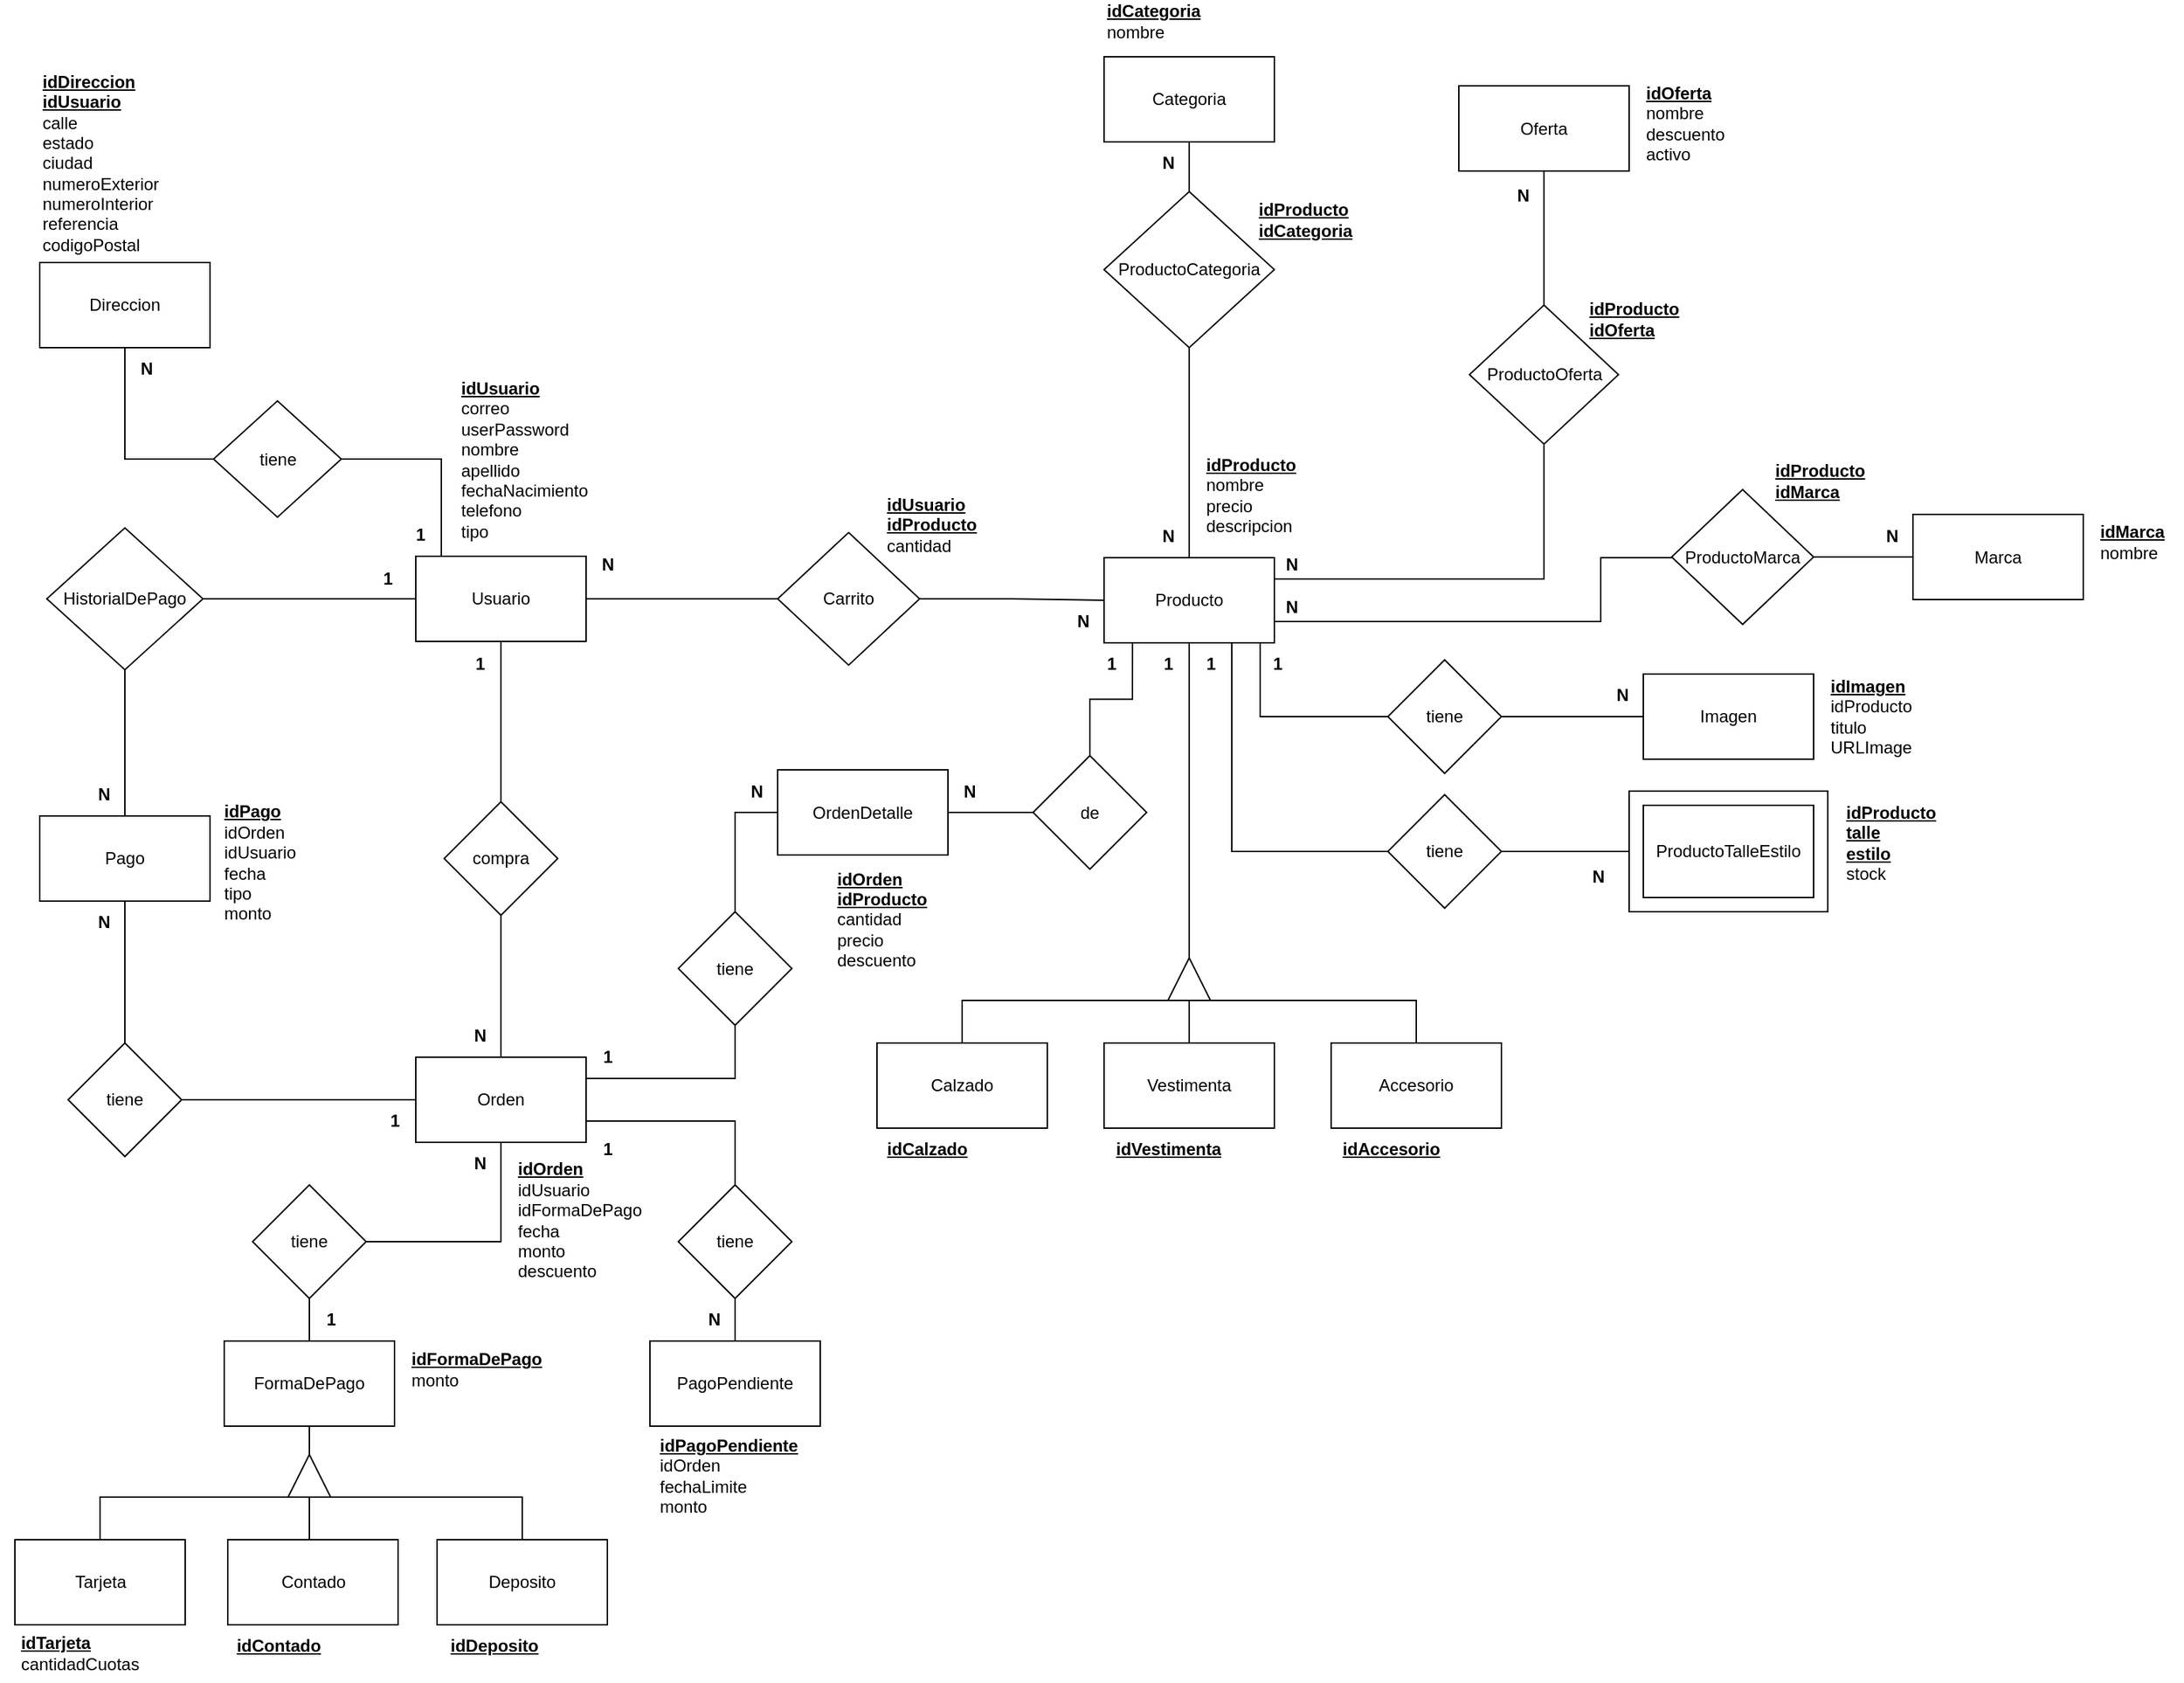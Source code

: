 <mxfile version="24.7.14">
  <diagram id="C5RBs43oDa-KdzZeNtuy" name="Page-1">
    <mxGraphModel dx="1560" dy="1531" grid="1" gridSize="10" guides="1" tooltips="1" connect="1" arrows="1" fold="1" page="1" pageScale="1" pageWidth="827" pageHeight="1169" math="0" shadow="0">
      <root>
        <mxCell id="WIyWlLk6GJQsqaUBKTNV-0" />
        <mxCell id="WIyWlLk6GJQsqaUBKTNV-1" parent="WIyWlLk6GJQsqaUBKTNV-0" />
        <mxCell id="ZGI1uP7I76oorq0Ib6Wb-18" style="edgeStyle=orthogonalEdgeStyle;rounded=0;orthogonalLoop=1;jettySize=auto;html=1;exitX=0.5;exitY=1;exitDx=0;exitDy=0;entryX=1;entryY=0.5;entryDx=0;entryDy=0;endArrow=none;endFill=0;" parent="WIyWlLk6GJQsqaUBKTNV-1" source="JFm_ST4TKk0397qkzb1m-3" target="ZGI1uP7I76oorq0Ib6Wb-17" edge="1">
          <mxGeometry relative="1" as="geometry">
            <Array as="points">
              <mxPoint x="780" y="310" />
              <mxPoint x="780" y="310" />
            </Array>
          </mxGeometry>
        </mxCell>
        <mxCell id="ZGI1uP7I76oorq0Ib6Wb-54" style="edgeStyle=orthogonalEdgeStyle;rounded=0;orthogonalLoop=1;jettySize=auto;html=1;entryX=0.5;entryY=1;entryDx=0;entryDy=0;endArrow=none;endFill=0;exitX=1;exitY=0.25;exitDx=0;exitDy=0;" parent="WIyWlLk6GJQsqaUBKTNV-1" source="JFm_ST4TKk0397qkzb1m-3" target="ZGI1uP7I76oorq0Ib6Wb-53" edge="1">
          <mxGeometry relative="1" as="geometry">
            <mxPoint x="900" y="130" as="sourcePoint" />
          </mxGeometry>
        </mxCell>
        <mxCell id="kZufIljrzdc1vVcMqMFh-1" style="edgeStyle=orthogonalEdgeStyle;rounded=0;orthogonalLoop=1;jettySize=auto;html=1;exitX=1;exitY=0.5;exitDx=0;exitDy=0;entryX=0;entryY=0.5;entryDx=0;entryDy=0;endArrow=none;endFill=0;" parent="WIyWlLk6GJQsqaUBKTNV-1" source="kZufIljrzdc1vVcMqMFh-2" target="kZufIljrzdc1vVcMqMFh-0" edge="1">
          <mxGeometry relative="1" as="geometry">
            <mxPoint x="1080" y="130" as="targetPoint" />
          </mxGeometry>
        </mxCell>
        <mxCell id="kZufIljrzdc1vVcMqMFh-12" style="edgeStyle=orthogonalEdgeStyle;rounded=0;orthogonalLoop=1;jettySize=auto;html=1;exitX=1;exitY=0.75;exitDx=0;exitDy=0;endArrow=none;endFill=0;entryX=0;entryY=0.5;entryDx=0;entryDy=0;" parent="WIyWlLk6GJQsqaUBKTNV-1" source="JFm_ST4TKk0397qkzb1m-3" target="kZufIljrzdc1vVcMqMFh-11" edge="1">
          <mxGeometry relative="1" as="geometry">
            <mxPoint x="1110" y="70" as="targetPoint" />
            <Array as="points">
              <mxPoint x="1070" y="93" />
              <mxPoint x="1070" y="48" />
              <mxPoint x="1120" y="48" />
            </Array>
          </mxGeometry>
        </mxCell>
        <mxCell id="JFm_ST4TKk0397qkzb1m-3" value="Producto" style="rounded=0;whiteSpace=wrap;html=1;" parent="WIyWlLk6GJQsqaUBKTNV-1" vertex="1">
          <mxGeometry x="720" y="48" width="120" height="60" as="geometry" />
        </mxCell>
        <mxCell id="q_Puny2AuOkgBqoYq8uL-15" style="edgeStyle=orthogonalEdgeStyle;rounded=0;orthogonalLoop=1;jettySize=auto;html=1;exitX=0.15;exitY=0;exitDx=0;exitDy=0;entryX=1;entryY=0.5;entryDx=0;entryDy=0;endArrow=none;endFill=0;exitPerimeter=0;" parent="WIyWlLk6GJQsqaUBKTNV-1" source="JFm_ST4TKk0397qkzb1m-5" target="q_Puny2AuOkgBqoYq8uL-14" edge="1">
          <mxGeometry relative="1" as="geometry" />
        </mxCell>
        <mxCell id="JFm_ST4TKk0397qkzb1m-5" value="Usuario" style="rounded=0;whiteSpace=wrap;html=1;" parent="WIyWlLk6GJQsqaUBKTNV-1" vertex="1">
          <mxGeometry x="235" y="47" width="120" height="60" as="geometry" />
        </mxCell>
        <mxCell id="JFm_ST4TKk0397qkzb1m-64" style="edgeStyle=orthogonalEdgeStyle;rounded=0;orthogonalLoop=1;jettySize=auto;html=1;entryX=0.5;entryY=1;entryDx=0;entryDy=0;endArrow=none;endFill=0;exitX=1;exitY=0.25;exitDx=0;exitDy=0;" parent="WIyWlLk6GJQsqaUBKTNV-1" source="JFm_ST4TKk0397qkzb1m-6" target="q_Puny2AuOkgBqoYq8uL-2" edge="1">
          <mxGeometry relative="1" as="geometry">
            <Array as="points">
              <mxPoint x="460" y="415" />
            </Array>
            <mxPoint x="460" y="347.5" as="targetPoint" />
          </mxGeometry>
        </mxCell>
        <mxCell id="FPQpx2_Bj9Fgrcibr409-18" style="edgeStyle=orthogonalEdgeStyle;rounded=0;orthogonalLoop=1;jettySize=auto;html=1;exitX=0.5;exitY=0;exitDx=0;exitDy=0;entryX=0.5;entryY=1;entryDx=0;entryDy=0;endArrow=none;endFill=0;" parent="WIyWlLk6GJQsqaUBKTNV-1" source="FPQpx2_Bj9Fgrcibr409-19" target="FPQpx2_Bj9Fgrcibr409-17" edge="1">
          <mxGeometry relative="1" as="geometry" />
        </mxCell>
        <mxCell id="FPQpx2_Bj9Fgrcibr409-21" style="edgeStyle=orthogonalEdgeStyle;rounded=0;orthogonalLoop=1;jettySize=auto;html=1;entryX=0.5;entryY=0;entryDx=0;entryDy=0;endArrow=none;endFill=0;exitX=1;exitY=0.75;exitDx=0;exitDy=0;" parent="WIyWlLk6GJQsqaUBKTNV-1" source="JFm_ST4TKk0397qkzb1m-6" target="FPQpx2_Bj9Fgrcibr409-15" edge="1">
          <mxGeometry relative="1" as="geometry" />
        </mxCell>
        <mxCell id="JFm_ST4TKk0397qkzb1m-6" value="Orden" style="whiteSpace=wrap;html=1;" parent="WIyWlLk6GJQsqaUBKTNV-1" vertex="1">
          <mxGeometry x="235" y="400" width="120" height="60" as="geometry" />
        </mxCell>
        <mxCell id="JFm_ST4TKk0397qkzb1m-10" value="" style="endArrow=none;startArrow=none;html=1;rounded=0;entryX=0.5;entryY=1;entryDx=0;entryDy=0;exitX=0.5;exitY=0;exitDx=0;exitDy=0;endFill=0;startFill=0;" parent="WIyWlLk6GJQsqaUBKTNV-1" source="JFm_ST4TKk0397qkzb1m-6" target="JFm_ST4TKk0397qkzb1m-19" edge="1">
          <mxGeometry width="50" height="50" relative="1" as="geometry">
            <mxPoint x="545" y="340" as="sourcePoint" />
            <mxPoint x="595" y="290" as="targetPoint" />
          </mxGeometry>
        </mxCell>
        <mxCell id="JFm_ST4TKk0397qkzb1m-20" style="edgeStyle=orthogonalEdgeStyle;rounded=0;orthogonalLoop=1;jettySize=auto;html=1;endArrow=none;endFill=0;exitX=0.5;exitY=0;exitDx=0;exitDy=0;entryX=0.5;entryY=1;entryDx=0;entryDy=0;" parent="WIyWlLk6GJQsqaUBKTNV-1" source="JFm_ST4TKk0397qkzb1m-19" target="JFm_ST4TKk0397qkzb1m-5" edge="1">
          <mxGeometry relative="1" as="geometry">
            <mxPoint x="290" y="140" as="targetPoint" />
            <Array as="points">
              <mxPoint x="295" y="130" />
              <mxPoint x="295" y="130" />
            </Array>
          </mxGeometry>
        </mxCell>
        <mxCell id="JFm_ST4TKk0397qkzb1m-19" value="compra" style="rhombus;whiteSpace=wrap;html=1;" parent="WIyWlLk6GJQsqaUBKTNV-1" vertex="1">
          <mxGeometry x="255" y="220" width="80" height="80" as="geometry" />
        </mxCell>
        <mxCell id="JFm_ST4TKk0397qkzb1m-28" value="" style="edgeStyle=orthogonalEdgeStyle;rounded=0;orthogonalLoop=1;jettySize=auto;html=1;endArrow=none;endFill=0;entryX=0;entryY=0.5;entryDx=0;entryDy=0;exitX=1;exitY=0.5;exitDx=0;exitDy=0;" parent="WIyWlLk6GJQsqaUBKTNV-1" source="JFm_ST4TKk0397qkzb1m-5" target="Eh1zNCX-W6txuUn7iYpB-6" edge="1">
          <mxGeometry relative="1" as="geometry">
            <mxPoint x="700" y="110" as="sourcePoint" />
            <mxPoint x="390" y="77" as="targetPoint" />
          </mxGeometry>
        </mxCell>
        <mxCell id="JFm_ST4TKk0397qkzb1m-31" value="1" style="text;html=1;align=center;verticalAlign=middle;resizable=0;points=[];autosize=1;strokeColor=none;fillColor=none;fontSize=12;fontStyle=1" parent="WIyWlLk6GJQsqaUBKTNV-1" vertex="1">
          <mxGeometry x="265" y="108" width="30" height="30" as="geometry" />
        </mxCell>
        <mxCell id="JFm_ST4TKk0397qkzb1m-33" value="N" style="text;html=1;align=center;verticalAlign=middle;resizable=0;points=[];autosize=1;strokeColor=none;fillColor=none;fontStyle=1" parent="WIyWlLk6GJQsqaUBKTNV-1" vertex="1">
          <mxGeometry x="265" y="370" width="30" height="30" as="geometry" />
        </mxCell>
        <mxCell id="JFm_ST4TKk0397qkzb1m-49" value="N" style="text;html=1;align=center;verticalAlign=middle;resizable=0;points=[];autosize=1;strokeColor=none;fillColor=none;fontStyle=1" parent="WIyWlLk6GJQsqaUBKTNV-1" vertex="1">
          <mxGeometry x="355" y="38" width="30" height="30" as="geometry" />
        </mxCell>
        <mxCell id="JFm_ST4TKk0397qkzb1m-57" value="N" style="text;html=1;align=center;verticalAlign=middle;resizable=0;points=[];autosize=1;strokeColor=none;fillColor=none;fontStyle=1" parent="WIyWlLk6GJQsqaUBKTNV-1" vertex="1">
          <mxGeometry x="690" y="77.5" width="30" height="30" as="geometry" />
        </mxCell>
        <mxCell id="JFm_ST4TKk0397qkzb1m-58" value="Categoria" style="rounded=0;whiteSpace=wrap;html=1;" parent="WIyWlLk6GJQsqaUBKTNV-1" vertex="1">
          <mxGeometry x="720" y="-305" width="120" height="60" as="geometry" />
        </mxCell>
        <mxCell id="JFm_ST4TKk0397qkzb1m-60" style="edgeStyle=orthogonalEdgeStyle;rounded=0;orthogonalLoop=1;jettySize=auto;html=1;entryX=0.5;entryY=1;entryDx=0;entryDy=0;endArrow=none;endFill=0;exitX=0.5;exitY=0;exitDx=0;exitDy=0;" parent="WIyWlLk6GJQsqaUBKTNV-1" source="JFm_ST4TKk0397qkzb1m-59" target="JFm_ST4TKk0397qkzb1m-58" edge="1">
          <mxGeometry relative="1" as="geometry">
            <mxPoint x="810" y="-190" as="sourcePoint" />
          </mxGeometry>
        </mxCell>
        <mxCell id="JFm_ST4TKk0397qkzb1m-61" style="edgeStyle=orthogonalEdgeStyle;rounded=0;orthogonalLoop=1;jettySize=auto;html=1;entryX=0.5;entryY=0;entryDx=0;entryDy=0;endArrow=none;endFill=0;exitX=0.5;exitY=1;exitDx=0;exitDy=0;" parent="WIyWlLk6GJQsqaUBKTNV-1" source="JFm_ST4TKk0397qkzb1m-59" target="JFm_ST4TKk0397qkzb1m-3" edge="1">
          <mxGeometry relative="1" as="geometry">
            <Array as="points">
              <mxPoint x="780" y="-20" />
            </Array>
          </mxGeometry>
        </mxCell>
        <mxCell id="JFm_ST4TKk0397qkzb1m-59" value="ProductoCategoria" style="rhombus;whiteSpace=wrap;html=1;" parent="WIyWlLk6GJQsqaUBKTNV-1" vertex="1">
          <mxGeometry x="720" y="-210" width="120" height="110" as="geometry" />
        </mxCell>
        <mxCell id="JFm_ST4TKk0397qkzb1m-62" value="N" style="text;html=1;align=center;verticalAlign=middle;resizable=0;points=[];autosize=1;strokeColor=none;fillColor=none;fontStyle=1" parent="WIyWlLk6GJQsqaUBKTNV-1" vertex="1">
          <mxGeometry x="750" y="-245" width="30" height="30" as="geometry" />
        </mxCell>
        <mxCell id="JFm_ST4TKk0397qkzb1m-63" value="N" style="text;html=1;align=center;verticalAlign=middle;resizable=0;points=[];autosize=1;strokeColor=none;fillColor=none;fontStyle=1" parent="WIyWlLk6GJQsqaUBKTNV-1" vertex="1">
          <mxGeometry x="750" y="18" width="30" height="30" as="geometry" />
        </mxCell>
        <mxCell id="ZGI1uP7I76oorq0Ib6Wb-0" value="&lt;div style=&quot;text-align: left;&quot;&gt;&lt;b style=&quot;background-color: initial;&quot;&gt;&lt;u&gt;idCategoria&lt;/u&gt;&lt;/b&gt;&lt;/div&gt;&lt;div style=&quot;text-align: left;&quot;&gt;&lt;span style=&quot;background-color: initial;&quot;&gt;nombre&lt;/span&gt;&lt;/div&gt;" style="text;html=1;strokeColor=none;fillColor=none;align=center;verticalAlign=middle;rounded=0;whiteSpace=wrap;" parent="WIyWlLk6GJQsqaUBKTNV-1" vertex="1">
          <mxGeometry x="730" y="-340" width="50" height="20" as="geometry" />
        </mxCell>
        <mxCell id="ZGI1uP7I76oorq0Ib6Wb-3" value="&lt;div style=&quot;&quot;&gt;&lt;div style=&quot;border-color: var(--border-color);&quot;&gt;&lt;b style=&quot;background-color: initial; border-color: var(--border-color);&quot;&gt;&lt;u style=&quot;border-color: var(--border-color);&quot;&gt;&lt;font style=&quot;border-color: var(--border-color);&quot;&gt;idProducto&lt;/font&gt;&lt;/u&gt;&lt;/b&gt;&lt;br&gt;&lt;/div&gt;&lt;div style=&quot;border-color: var(--border-color);&quot;&gt;&lt;b style=&quot;background-color: initial; border-color: var(--border-color);&quot;&gt;&lt;u style=&quot;border-color: var(--border-color);&quot;&gt;&lt;font style=&quot;border-color: var(--border-color);&quot;&gt;&lt;b style=&quot;border-color: var(--border-color); background-color: initial;&quot;&gt;&lt;u style=&quot;border-color: var(--border-color);&quot;&gt;idCategoria&lt;/u&gt;&lt;/b&gt;&lt;br&gt;&lt;/font&gt;&lt;/u&gt;&lt;/b&gt;&lt;/div&gt;&lt;/div&gt;" style="text;html=1;strokeColor=none;fillColor=none;align=left;verticalAlign=middle;whiteSpace=wrap;rounded=0;" parent="WIyWlLk6GJQsqaUBKTNV-1" vertex="1">
          <mxGeometry x="827" y="-200" width="50" height="20" as="geometry" />
        </mxCell>
        <mxCell id="ZGI1uP7I76oorq0Ib6Wb-7" value="&lt;b style=&quot;border-color: var(--border-color);&quot;&gt;&lt;u style=&quot;border-color: var(--border-color);&quot;&gt;idUsuario&lt;br&gt;&lt;/u&gt;&lt;/b&gt;&lt;font style=&quot;font-size: 12px;&quot;&gt;&lt;b style=&quot;text-decoration-line: underline;&quot;&gt;idProducto&lt;/b&gt;&lt;br&gt;cantidad&lt;br&gt;&lt;/font&gt;&lt;u style=&quot;font-weight: bold;&quot;&gt;&lt;font style=&quot;font-size: 12px;&quot;&gt;&lt;br&gt;&lt;/font&gt;&lt;/u&gt;" style="text;html=1;strokeColor=none;fillColor=none;align=left;verticalAlign=middle;whiteSpace=wrap;rounded=0;" parent="WIyWlLk6GJQsqaUBKTNV-1" vertex="1">
          <mxGeometry x="565" y="10" width="70" height="44" as="geometry" />
        </mxCell>
        <mxCell id="ZGI1uP7I76oorq0Ib6Wb-9" value="&lt;b style=&quot;border-color: var(--border-color); text-align: center;&quot;&gt;&lt;u style=&quot;border-color: var(--border-color);&quot;&gt;&lt;font style=&quot;border-color: var(--border-color);&quot;&gt;idProducto&lt;/font&gt;&lt;/u&gt;&lt;/b&gt;&lt;span style=&quot;font-weight: normal;&quot;&gt;&lt;br&gt;nombre&lt;br&gt;precio&lt;br&gt;descripcion&lt;br&gt;&lt;/span&gt;" style="text;html=1;strokeColor=none;fillColor=none;align=left;verticalAlign=middle;whiteSpace=wrap;rounded=0;fontStyle=1" parent="WIyWlLk6GJQsqaUBKTNV-1" vertex="1">
          <mxGeometry x="790" y="-30" width="70" height="68" as="geometry" />
        </mxCell>
        <mxCell id="ZGI1uP7I76oorq0Ib6Wb-13" value="Calzado" style="rounded=0;whiteSpace=wrap;html=1;" parent="WIyWlLk6GJQsqaUBKTNV-1" vertex="1">
          <mxGeometry x="560" y="390" width="120" height="60" as="geometry" />
        </mxCell>
        <mxCell id="ZGI1uP7I76oorq0Ib6Wb-14" value="Vestimenta" style="rounded=0;whiteSpace=wrap;html=1;" parent="WIyWlLk6GJQsqaUBKTNV-1" vertex="1">
          <mxGeometry x="720" y="390" width="120" height="60" as="geometry" />
        </mxCell>
        <mxCell id="ZGI1uP7I76oorq0Ib6Wb-16" value="Accesorio" style="rounded=0;whiteSpace=wrap;html=1;" parent="WIyWlLk6GJQsqaUBKTNV-1" vertex="1">
          <mxGeometry x="880" y="390" width="120" height="60" as="geometry" />
        </mxCell>
        <mxCell id="ZGI1uP7I76oorq0Ib6Wb-19" style="edgeStyle=orthogonalEdgeStyle;rounded=0;orthogonalLoop=1;jettySize=auto;html=1;exitX=0;exitY=0.75;exitDx=0;exitDy=0;entryX=0.5;entryY=0;entryDx=0;entryDy=0;endArrow=none;endFill=0;" parent="WIyWlLk6GJQsqaUBKTNV-1" source="ZGI1uP7I76oorq0Ib6Wb-17" target="ZGI1uP7I76oorq0Ib6Wb-16" edge="1">
          <mxGeometry relative="1" as="geometry">
            <Array as="points">
              <mxPoint x="940" y="360" />
            </Array>
          </mxGeometry>
        </mxCell>
        <mxCell id="ZGI1uP7I76oorq0Ib6Wb-20" style="edgeStyle=orthogonalEdgeStyle;rounded=0;orthogonalLoop=1;jettySize=auto;html=1;exitX=0;exitY=0.25;exitDx=0;exitDy=0;entryX=0.5;entryY=0;entryDx=0;entryDy=0;endArrow=none;endFill=0;" parent="WIyWlLk6GJQsqaUBKTNV-1" source="ZGI1uP7I76oorq0Ib6Wb-17" target="ZGI1uP7I76oorq0Ib6Wb-13" edge="1">
          <mxGeometry relative="1" as="geometry">
            <Array as="points">
              <mxPoint x="620" y="360" />
            </Array>
          </mxGeometry>
        </mxCell>
        <mxCell id="ZGI1uP7I76oorq0Ib6Wb-21" style="edgeStyle=orthogonalEdgeStyle;rounded=0;orthogonalLoop=1;jettySize=auto;html=1;exitX=0;exitY=0.5;exitDx=0;exitDy=0;entryX=0.5;entryY=0;entryDx=0;entryDy=0;endArrow=none;endFill=0;" parent="WIyWlLk6GJQsqaUBKTNV-1" source="ZGI1uP7I76oorq0Ib6Wb-17" target="ZGI1uP7I76oorq0Ib6Wb-14" edge="1">
          <mxGeometry relative="1" as="geometry" />
        </mxCell>
        <mxCell id="ZGI1uP7I76oorq0Ib6Wb-17" value="" style="triangle;whiteSpace=wrap;html=1;rotation=-90;" parent="WIyWlLk6GJQsqaUBKTNV-1" vertex="1">
          <mxGeometry x="765" y="330" width="30" height="30" as="geometry" />
        </mxCell>
        <mxCell id="ZGI1uP7I76oorq0Ib6Wb-29" value="&lt;u&gt;idUsuario&lt;/u&gt;&lt;br&gt;&lt;span style=&quot;font-weight: normal;&quot;&gt;correo&lt;br&gt;userPassword&lt;/span&gt;&lt;br&gt;&lt;span style=&quot;font-weight: 400;&quot;&gt;nombre&lt;br&gt;&lt;/span&gt;&lt;span style=&quot;font-weight: normal;&quot;&gt;apellido&lt;/span&gt;&lt;br&gt;&lt;span style=&quot;font-weight: normal;&quot;&gt;fechaNacimiento&lt;/span&gt;&lt;br&gt;&lt;span style=&quot;font-weight: normal;&quot;&gt;telefono&lt;br&gt;tipo&lt;/span&gt;&lt;br&gt;&lt;div style=&quot;font-weight: normal;&quot;&gt;&lt;/div&gt;" style="text;html=1;strokeColor=none;fillColor=none;align=left;verticalAlign=middle;whiteSpace=wrap;rounded=0;fontStyle=1" parent="WIyWlLk6GJQsqaUBKTNV-1" vertex="1">
          <mxGeometry x="265" y="-81.75" width="115" height="120.5" as="geometry" />
        </mxCell>
        <mxCell id="ZGI1uP7I76oorq0Ib6Wb-31" value="&lt;u&gt;idOrden&lt;br&gt;&lt;/u&gt;&lt;span style=&quot;border-color: var(--border-color);&quot;&gt;&lt;span style=&quot;border-color: var(--border-color);&quot;&gt;&lt;span style=&quot;font-weight: 400;&quot;&gt;idUsuario&lt;/span&gt;&lt;/span&gt;&lt;/span&gt;&lt;font style=&quot;border-color: var(--border-color);&quot;&gt;&lt;span style=&quot;border-color: var(--border-color); font-weight: normal;&quot;&gt;&lt;br&gt;&lt;/span&gt;&lt;span style=&quot;font-weight: normal;&quot;&gt;idFormaDePago&lt;/span&gt;&lt;br style=&quot;border-color: var(--border-color);&quot;&gt;&lt;span style=&quot;font-weight: 400;&quot;&gt;fecha&lt;br&gt;&lt;/span&gt;&lt;span style=&quot;font-weight: normal;&quot;&gt;monto&lt;br&gt;descuento&lt;/span&gt;&lt;br style=&quot;border-color: var(--border-color);&quot;&gt;&lt;/font&gt;&lt;div style=&quot;font-weight: normal;&quot;&gt;&lt;/div&gt;" style="text;html=1;strokeColor=none;fillColor=none;align=left;verticalAlign=middle;whiteSpace=wrap;rounded=0;fontStyle=1" parent="WIyWlLk6GJQsqaUBKTNV-1" vertex="1">
          <mxGeometry x="305" y="470" width="100" height="90" as="geometry" />
        </mxCell>
        <mxCell id="ZGI1uP7I76oorq0Ib6Wb-44" style="edgeStyle=orthogonalEdgeStyle;rounded=0;orthogonalLoop=1;jettySize=auto;html=1;exitX=0.5;exitY=1;exitDx=0;exitDy=0;entryX=1;entryY=0.5;entryDx=0;entryDy=0;endArrow=none;endFill=0;" parent="WIyWlLk6GJQsqaUBKTNV-1" source="ZGI1uP7I76oorq0Ib6Wb-32" target="ZGI1uP7I76oorq0Ib6Wb-39" edge="1">
          <mxGeometry relative="1" as="geometry" />
        </mxCell>
        <mxCell id="ZGI1uP7I76oorq0Ib6Wb-32" value="FormaDePago" style="whiteSpace=wrap;html=1;" parent="WIyWlLk6GJQsqaUBKTNV-1" vertex="1">
          <mxGeometry x="100" y="600" width="120" height="60" as="geometry" />
        </mxCell>
        <mxCell id="ZGI1uP7I76oorq0Ib6Wb-33" value="Tarjeta" style="rounded=0;whiteSpace=wrap;html=1;" parent="WIyWlLk6GJQsqaUBKTNV-1" vertex="1">
          <mxGeometry x="-47.5" y="740" width="120" height="60" as="geometry" />
        </mxCell>
        <mxCell id="ZGI1uP7I76oorq0Ib6Wb-34" value="Contado" style="rounded=0;whiteSpace=wrap;html=1;" parent="WIyWlLk6GJQsqaUBKTNV-1" vertex="1">
          <mxGeometry x="102.5" y="740" width="120" height="60" as="geometry" />
        </mxCell>
        <mxCell id="ZGI1uP7I76oorq0Ib6Wb-37" style="edgeStyle=orthogonalEdgeStyle;rounded=0;orthogonalLoop=1;jettySize=auto;html=1;exitX=0;exitY=0.25;exitDx=0;exitDy=0;entryX=0.5;entryY=0;entryDx=0;entryDy=0;endArrow=none;endFill=0;" parent="WIyWlLk6GJQsqaUBKTNV-1" source="ZGI1uP7I76oorq0Ib6Wb-39" target="ZGI1uP7I76oorq0Ib6Wb-33" edge="1">
          <mxGeometry relative="1" as="geometry">
            <Array as="points">
              <mxPoint x="13" y="710" />
            </Array>
          </mxGeometry>
        </mxCell>
        <mxCell id="ZGI1uP7I76oorq0Ib6Wb-38" style="edgeStyle=orthogonalEdgeStyle;rounded=0;orthogonalLoop=1;jettySize=auto;html=1;exitX=0;exitY=0.75;exitDx=0;exitDy=0;entryX=0.5;entryY=0;entryDx=0;entryDy=0;endArrow=none;endFill=0;" parent="WIyWlLk6GJQsqaUBKTNV-1" source="ZGI1uP7I76oorq0Ib6Wb-39" target="ZGI1uP7I76oorq0Ib6Wb-34" edge="1">
          <mxGeometry relative="1" as="geometry">
            <Array as="points">
              <mxPoint x="160" y="710" />
              <mxPoint x="160" y="740" />
            </Array>
          </mxGeometry>
        </mxCell>
        <mxCell id="AbM89Q7QW5RMKGYb_Ogg-1" style="edgeStyle=orthogonalEdgeStyle;rounded=0;orthogonalLoop=1;jettySize=auto;html=1;exitX=0;exitY=0.75;exitDx=0;exitDy=0;entryX=0.5;entryY=0;entryDx=0;entryDy=0;endArrow=none;endFill=0;" parent="WIyWlLk6GJQsqaUBKTNV-1" source="ZGI1uP7I76oorq0Ib6Wb-39" target="AbM89Q7QW5RMKGYb_Ogg-0" edge="1">
          <mxGeometry relative="1" as="geometry">
            <Array as="points">
              <mxPoint x="310" y="710" />
            </Array>
          </mxGeometry>
        </mxCell>
        <mxCell id="ZGI1uP7I76oorq0Ib6Wb-39" value="" style="triangle;whiteSpace=wrap;html=1;rotation=-90;" parent="WIyWlLk6GJQsqaUBKTNV-1" vertex="1">
          <mxGeometry x="145" y="680" width="30" height="30" as="geometry" />
        </mxCell>
        <mxCell id="ZGI1uP7I76oorq0Ib6Wb-42" value="&lt;div style=&quot;text-align: left;&quot;&gt;&lt;span style=&quot;background-color: initial;&quot;&gt;&lt;b&gt;&lt;u&gt;idTarjeta&lt;/u&gt;&lt;/b&gt;&lt;/span&gt;&lt;/div&gt;cantidadCuotas" style="text;html=1;align=center;verticalAlign=middle;resizable=0;points=[];autosize=1;strokeColor=none;fillColor=none;" parent="WIyWlLk6GJQsqaUBKTNV-1" vertex="1">
          <mxGeometry x="-57.5" y="800" width="110" height="40" as="geometry" />
        </mxCell>
        <mxCell id="ZGI1uP7I76oorq0Ib6Wb-43" value="&lt;div style=&quot;&quot;&gt;&lt;b style=&quot;background-color: initial;&quot;&gt;&lt;u&gt;idFormaDePago&lt;/u&gt;&lt;/b&gt;&lt;/div&gt;&lt;div style=&quot;&quot;&gt;&lt;span style=&quot;background-color: initial;&quot;&gt;monto&lt;/span&gt;&lt;/div&gt;" style="text;html=1;align=left;verticalAlign=middle;resizable=0;points=[];autosize=1;strokeColor=none;fillColor=none;" parent="WIyWlLk6GJQsqaUBKTNV-1" vertex="1">
          <mxGeometry x="230" y="600" width="120" height="40" as="geometry" />
        </mxCell>
        <mxCell id="ZGI1uP7I76oorq0Ib6Wb-46" style="edgeStyle=orthogonalEdgeStyle;rounded=0;orthogonalLoop=1;jettySize=auto;html=1;exitX=0.5;exitY=1;exitDx=0;exitDy=0;entryX=0.5;entryY=0;entryDx=0;entryDy=0;endArrow=none;endFill=0;" parent="WIyWlLk6GJQsqaUBKTNV-1" source="ZGI1uP7I76oorq0Ib6Wb-45" target="ZGI1uP7I76oorq0Ib6Wb-32" edge="1">
          <mxGeometry relative="1" as="geometry" />
        </mxCell>
        <mxCell id="ZGI1uP7I76oorq0Ib6Wb-47" style="edgeStyle=orthogonalEdgeStyle;rounded=0;orthogonalLoop=1;jettySize=auto;html=1;entryX=0.5;entryY=1;entryDx=0;entryDy=0;endArrow=none;endFill=0;" parent="WIyWlLk6GJQsqaUBKTNV-1" source="ZGI1uP7I76oorq0Ib6Wb-45" target="JFm_ST4TKk0397qkzb1m-6" edge="1">
          <mxGeometry relative="1" as="geometry" />
        </mxCell>
        <mxCell id="ZGI1uP7I76oorq0Ib6Wb-45" value="tiene" style="rhombus;whiteSpace=wrap;html=1;" parent="WIyWlLk6GJQsqaUBKTNV-1" vertex="1">
          <mxGeometry x="120" y="490" width="80" height="80" as="geometry" />
        </mxCell>
        <mxCell id="ZGI1uP7I76oorq0Ib6Wb-48" value="1" style="text;html=1;align=center;verticalAlign=middle;resizable=0;points=[];autosize=1;strokeColor=none;fillColor=none;fontStyle=1" parent="WIyWlLk6GJQsqaUBKTNV-1" vertex="1">
          <mxGeometry x="160" y="570" width="30" height="30" as="geometry" />
        </mxCell>
        <mxCell id="ZGI1uP7I76oorq0Ib6Wb-49" value="N" style="text;html=1;align=center;verticalAlign=middle;resizable=0;points=[];autosize=1;strokeColor=none;fillColor=none;fontStyle=1" parent="WIyWlLk6GJQsqaUBKTNV-1" vertex="1">
          <mxGeometry x="265" y="460" width="30" height="30" as="geometry" />
        </mxCell>
        <mxCell id="ZGI1uP7I76oorq0Ib6Wb-50" value="Oferta" style="whiteSpace=wrap;html=1;" parent="WIyWlLk6GJQsqaUBKTNV-1" vertex="1">
          <mxGeometry x="970" y="-284.5" width="120" height="60" as="geometry" />
        </mxCell>
        <mxCell id="ZGI1uP7I76oorq0Ib6Wb-51" value="&lt;b style=&quot;border-color: var(--border-color); text-align: center;&quot;&gt;&lt;u style=&quot;border-color: var(--border-color);&quot;&gt;&lt;font style=&quot;border-color: var(--border-color);&quot;&gt;idOferta&lt;br&gt;&lt;/font&gt;&lt;/u&gt;&lt;/b&gt;&lt;span style=&quot;font-weight: normal;&quot;&gt;nombre&lt;br&gt;descuento&lt;br&gt;&lt;/span&gt;&lt;span style=&quot;font-weight: normal;&quot;&gt;activo&lt;br&gt;&lt;/span&gt;" style="text;html=1;strokeColor=none;fillColor=none;align=left;verticalAlign=middle;whiteSpace=wrap;rounded=0;fontStyle=1" parent="WIyWlLk6GJQsqaUBKTNV-1" vertex="1">
          <mxGeometry x="1100" y="-292.5" width="70" height="68" as="geometry" />
        </mxCell>
        <mxCell id="ZGI1uP7I76oorq0Ib6Wb-55" style="edgeStyle=orthogonalEdgeStyle;rounded=0;orthogonalLoop=1;jettySize=auto;html=1;exitX=0.5;exitY=0;exitDx=0;exitDy=0;entryX=0.5;entryY=1;entryDx=0;entryDy=0;endArrow=none;endFill=0;" parent="WIyWlLk6GJQsqaUBKTNV-1" source="ZGI1uP7I76oorq0Ib6Wb-53" target="ZGI1uP7I76oorq0Ib6Wb-50" edge="1">
          <mxGeometry relative="1" as="geometry" />
        </mxCell>
        <mxCell id="ZGI1uP7I76oorq0Ib6Wb-53" value="ProductoOferta" style="rhombus;whiteSpace=wrap;html=1;" parent="WIyWlLk6GJQsqaUBKTNV-1" vertex="1">
          <mxGeometry x="977.5" y="-130" width="105" height="98" as="geometry" />
        </mxCell>
        <mxCell id="ZGI1uP7I76oorq0Ib6Wb-56" value="N" style="text;html=1;align=center;verticalAlign=middle;resizable=0;points=[];autosize=1;strokeColor=none;fillColor=none;fontStyle=1" parent="WIyWlLk6GJQsqaUBKTNV-1" vertex="1">
          <mxGeometry x="837" y="38" width="30" height="30" as="geometry" />
        </mxCell>
        <mxCell id="ZGI1uP7I76oorq0Ib6Wb-57" value="N" style="text;html=1;align=center;verticalAlign=middle;resizable=0;points=[];autosize=1;strokeColor=none;fillColor=none;fontStyle=1" parent="WIyWlLk6GJQsqaUBKTNV-1" vertex="1">
          <mxGeometry x="1000" y="-222.5" width="30" height="30" as="geometry" />
        </mxCell>
        <mxCell id="ZGI1uP7I76oorq0Ib6Wb-59" value="&lt;div style=&quot;&quot;&gt;&lt;div style=&quot;border-color: var(--border-color);&quot;&gt;&lt;b style=&quot;background-color: initial; border-color: var(--border-color);&quot;&gt;&lt;u style=&quot;border-color: var(--border-color);&quot;&gt;&lt;font style=&quot;border-color: var(--border-color);&quot;&gt;idProducto&lt;/font&gt;&lt;/u&gt;&lt;/b&gt;&lt;br&gt;&lt;/div&gt;&lt;div style=&quot;border-color: var(--border-color);&quot;&gt;&lt;b style=&quot;background-color: initial; border-color: var(--border-color);&quot;&gt;&lt;u style=&quot;border-color: var(--border-color);&quot;&gt;&lt;font style=&quot;border-color: var(--border-color);&quot;&gt;&lt;b style=&quot;border-color: var(--border-color);&quot;&gt;&lt;u style=&quot;border-color: var(--border-color);&quot;&gt;idOferta&lt;/u&gt;&lt;/b&gt;&lt;br&gt;&lt;/font&gt;&lt;/u&gt;&lt;/b&gt;&lt;/div&gt;&lt;/div&gt;" style="text;html=1;strokeColor=none;fillColor=none;align=left;verticalAlign=middle;whiteSpace=wrap;rounded=0;" parent="WIyWlLk6GJQsqaUBKTNV-1" vertex="1">
          <mxGeometry x="1060" y="-130" width="50" height="20" as="geometry" />
        </mxCell>
        <mxCell id="FPQpx2_Bj9Fgrcibr409-9" value="1" style="text;html=1;align=center;verticalAlign=middle;resizable=0;points=[];autosize=1;strokeColor=none;fillColor=none;fontStyle=1" parent="WIyWlLk6GJQsqaUBKTNV-1" vertex="1">
          <mxGeometry x="200" y="48" width="30" height="30" as="geometry" />
        </mxCell>
        <mxCell id="FPQpx2_Bj9Fgrcibr409-13" style="edgeStyle=orthogonalEdgeStyle;rounded=0;orthogonalLoop=1;jettySize=auto;html=1;exitX=0.5;exitY=1;exitDx=0;exitDy=0;entryX=0.5;entryY=0;entryDx=0;entryDy=0;endArrow=none;endFill=0;" parent="WIyWlLk6GJQsqaUBKTNV-1" source="FPQpx2_Bj9Fgrcibr409-15" target="FPQpx2_Bj9Fgrcibr409-14" edge="1">
          <mxGeometry relative="1" as="geometry" />
        </mxCell>
        <mxCell id="FPQpx2_Bj9Fgrcibr409-14" value="PagoPendiente" style="rounded=0;whiteSpace=wrap;html=1;" parent="WIyWlLk6GJQsqaUBKTNV-1" vertex="1">
          <mxGeometry x="400" y="600" width="120" height="60" as="geometry" />
        </mxCell>
        <mxCell id="FPQpx2_Bj9Fgrcibr409-15" value="tiene" style="rhombus;whiteSpace=wrap;html=1;" parent="WIyWlLk6GJQsqaUBKTNV-1" vertex="1">
          <mxGeometry x="420" y="490" width="80" height="80" as="geometry" />
        </mxCell>
        <mxCell id="FPQpx2_Bj9Fgrcibr409-16" value="N" style="text;html=1;align=center;verticalAlign=middle;resizable=0;points=[];autosize=1;strokeColor=none;fillColor=none;fontStyle=1" parent="WIyWlLk6GJQsqaUBKTNV-1" vertex="1">
          <mxGeometry x="430" y="570" width="30" height="30" as="geometry" />
        </mxCell>
        <mxCell id="FPQpx2_Bj9Fgrcibr409-17" value="Pago" style="rounded=0;whiteSpace=wrap;html=1;" parent="WIyWlLk6GJQsqaUBKTNV-1" vertex="1">
          <mxGeometry x="-30" y="230" width="120" height="60" as="geometry" />
        </mxCell>
        <mxCell id="FPQpx2_Bj9Fgrcibr409-20" value="" style="edgeStyle=orthogonalEdgeStyle;rounded=0;orthogonalLoop=1;jettySize=auto;html=1;exitX=0;exitY=0.75;exitDx=0;exitDy=0;entryX=1;entryY=0.5;entryDx=0;entryDy=0;endArrow=none;endFill=0;" parent="WIyWlLk6GJQsqaUBKTNV-1" source="JFm_ST4TKk0397qkzb1m-6" target="FPQpx2_Bj9Fgrcibr409-19" edge="1">
          <mxGeometry relative="1" as="geometry">
            <mxPoint x="355" y="445" as="sourcePoint" />
            <mxPoint x="560" y="620" as="targetPoint" />
            <Array as="points">
              <mxPoint x="235" y="430" />
            </Array>
          </mxGeometry>
        </mxCell>
        <mxCell id="FPQpx2_Bj9Fgrcibr409-19" value="tiene" style="rhombus;whiteSpace=wrap;html=1;" parent="WIyWlLk6GJQsqaUBKTNV-1" vertex="1">
          <mxGeometry x="-10" y="390" width="80" height="80" as="geometry" />
        </mxCell>
        <mxCell id="FPQpx2_Bj9Fgrcibr409-25" value="1" style="text;html=1;align=center;verticalAlign=middle;resizable=0;points=[];autosize=1;strokeColor=none;fillColor=none;fontStyle=1" parent="WIyWlLk6GJQsqaUBKTNV-1" vertex="1">
          <mxGeometry x="205" y="430" width="30" height="30" as="geometry" />
        </mxCell>
        <mxCell id="FPQpx2_Bj9Fgrcibr409-26" value="N" style="text;html=1;align=center;verticalAlign=middle;resizable=0;points=[];autosize=1;strokeColor=none;fillColor=none;fontStyle=1" parent="WIyWlLk6GJQsqaUBKTNV-1" vertex="1">
          <mxGeometry y="290" width="30" height="30" as="geometry" />
        </mxCell>
        <mxCell id="FPQpx2_Bj9Fgrcibr409-34" value="&lt;u&gt;idPago&lt;/u&gt;&lt;div&gt;&lt;span style=&quot;font-weight: normal;&quot;&gt;idOrden&lt;/span&gt;&lt;br style=&quot;border-color: var(--border-color);&quot;&gt;&lt;span style=&quot;font-weight: 400;&quot;&gt;idUsuario&lt;/span&gt;&lt;br style=&quot;border-color: var(--border-color); font-weight: 400;&quot;&gt;&lt;span style=&quot;font-weight: 400;&quot;&gt;fecha&lt;br&gt;&lt;/span&gt;&lt;span style=&quot;font-weight: normal;&quot;&gt;tipo&lt;/span&gt;&lt;br style=&quot;border-color: var(--border-color); font-weight: 400;&quot;&gt;&lt;span style=&quot;font-weight: 400;&quot;&gt;monto&lt;/span&gt;&lt;br&gt;&lt;div style=&quot;font-weight: normal;&quot;&gt;&lt;/div&gt;&lt;/div&gt;" style="text;html=1;strokeColor=none;fillColor=none;align=left;verticalAlign=middle;whiteSpace=wrap;rounded=0;fontStyle=1" parent="WIyWlLk6GJQsqaUBKTNV-1" vertex="1">
          <mxGeometry x="97.5" y="222.5" width="60" height="80" as="geometry" />
        </mxCell>
        <mxCell id="FPQpx2_Bj9Fgrcibr409-35" value="1" style="text;html=1;align=center;verticalAlign=middle;resizable=0;points=[];autosize=1;strokeColor=none;fillColor=none;fontStyle=1" parent="WIyWlLk6GJQsqaUBKTNV-1" vertex="1">
          <mxGeometry x="355" y="450" width="30" height="30" as="geometry" />
        </mxCell>
        <mxCell id="FPQpx2_Bj9Fgrcibr409-36" value="&lt;u&gt;idPagoPendiente&lt;/u&gt;&lt;br style=&quot;border-color: var(--border-color); font-weight: 400;&quot;&gt;&lt;span style=&quot;font-weight: 400;&quot;&gt;idOrden&lt;/span&gt;&lt;br style=&quot;border-color: var(--border-color); font-weight: 400;&quot;&gt;&lt;span style=&quot;font-weight: 400;&quot;&gt;fechaLimite&lt;/span&gt;&lt;br style=&quot;border-color: var(--border-color); font-weight: 400;&quot;&gt;&lt;span style=&quot;font-weight: 400;&quot;&gt;monto&lt;/span&gt;&lt;br&gt;&lt;div style=&quot;font-weight: normal;&quot;&gt;&lt;/div&gt;" style="text;html=1;strokeColor=none;fillColor=none;align=left;verticalAlign=middle;whiteSpace=wrap;rounded=0;fontStyle=1" parent="WIyWlLk6GJQsqaUBKTNV-1" vertex="1">
          <mxGeometry x="405" y="655" width="110" height="80" as="geometry" />
        </mxCell>
        <mxCell id="FPQpx2_Bj9Fgrcibr409-37" value="&lt;div style=&quot;text-align: left;&quot;&gt;&lt;span style=&quot;background-color: initial;&quot;&gt;&lt;b&gt;&lt;u&gt;idContado&lt;/u&gt;&lt;/b&gt;&lt;/span&gt;&lt;/div&gt;" style="text;html=1;align=center;verticalAlign=middle;resizable=0;points=[];autosize=1;strokeColor=none;fillColor=none;" parent="WIyWlLk6GJQsqaUBKTNV-1" vertex="1">
          <mxGeometry x="97.5" y="800" width="80" height="30" as="geometry" />
        </mxCell>
        <mxCell id="AbM89Q7QW5RMKGYb_Ogg-0" value="Deposito" style="rounded=0;whiteSpace=wrap;html=1;" parent="WIyWlLk6GJQsqaUBKTNV-1" vertex="1">
          <mxGeometry x="250" y="740" width="120" height="60" as="geometry" />
        </mxCell>
        <mxCell id="AbM89Q7QW5RMKGYb_Ogg-2" value="&lt;div style=&quot;text-align: left;&quot;&gt;&lt;span style=&quot;background-color: initial;&quot;&gt;&lt;b&gt;&lt;u&gt;idDeposito&lt;/u&gt;&lt;/b&gt;&lt;/span&gt;&lt;/div&gt;" style="text;html=1;align=center;verticalAlign=middle;resizable=0;points=[];autosize=1;strokeColor=none;fillColor=none;" parent="WIyWlLk6GJQsqaUBKTNV-1" vertex="1">
          <mxGeometry x="245" y="800" width="90" height="30" as="geometry" />
        </mxCell>
        <mxCell id="AbM89Q7QW5RMKGYb_Ogg-4" value="" style="edgeStyle=orthogonalEdgeStyle;rounded=0;orthogonalLoop=1;jettySize=auto;html=1;exitX=0.5;exitY=0;exitDx=0;exitDy=0;entryX=0.5;entryY=1;entryDx=0;entryDy=0;endArrow=none;endFill=0;" parent="WIyWlLk6GJQsqaUBKTNV-1" source="FPQpx2_Bj9Fgrcibr409-17" target="AbM89Q7QW5RMKGYb_Ogg-5" edge="1">
          <mxGeometry relative="1" as="geometry">
            <mxPoint x="-70" y="260" as="sourcePoint" />
            <mxPoint x="-30" y="-130" as="targetPoint" />
          </mxGeometry>
        </mxCell>
        <mxCell id="AbM89Q7QW5RMKGYb_Ogg-13" style="edgeStyle=orthogonalEdgeStyle;rounded=0;orthogonalLoop=1;jettySize=auto;html=1;exitX=1;exitY=0.5;exitDx=0;exitDy=0;entryX=0;entryY=0.5;entryDx=0;entryDy=0;endArrow=none;endFill=0;" parent="WIyWlLk6GJQsqaUBKTNV-1" source="AbM89Q7QW5RMKGYb_Ogg-5" target="JFm_ST4TKk0397qkzb1m-5" edge="1">
          <mxGeometry relative="1" as="geometry" />
        </mxCell>
        <mxCell id="AbM89Q7QW5RMKGYb_Ogg-5" value="HistorialDePago" style="rhombus;whiteSpace=wrap;html=1;" parent="WIyWlLk6GJQsqaUBKTNV-1" vertex="1">
          <mxGeometry x="-25" y="27" width="110" height="100" as="geometry" />
        </mxCell>
        <mxCell id="AbM89Q7QW5RMKGYb_Ogg-7" value="N" style="text;html=1;align=center;verticalAlign=middle;resizable=0;points=[];autosize=1;strokeColor=none;fillColor=none;fontStyle=1" parent="WIyWlLk6GJQsqaUBKTNV-1" vertex="1">
          <mxGeometry y="200" width="30" height="30" as="geometry" />
        </mxCell>
        <mxCell id="kZufIljrzdc1vVcMqMFh-0" value="Imagen" style="rounded=0;whiteSpace=wrap;html=1;" parent="WIyWlLk6GJQsqaUBKTNV-1" vertex="1">
          <mxGeometry x="1100" y="130" width="120" height="60" as="geometry" />
        </mxCell>
        <mxCell id="kZufIljrzdc1vVcMqMFh-3" value="" style="edgeStyle=orthogonalEdgeStyle;rounded=0;orthogonalLoop=1;jettySize=auto;html=1;entryX=0;entryY=0.5;entryDx=0;entryDy=0;endArrow=none;endFill=0;" parent="WIyWlLk6GJQsqaUBKTNV-1" target="kZufIljrzdc1vVcMqMFh-2" edge="1">
          <mxGeometry relative="1" as="geometry">
            <mxPoint x="1200" y="138" as="targetPoint" />
            <mxPoint x="830" y="110" as="sourcePoint" />
            <Array as="points">
              <mxPoint x="830" y="108" />
              <mxPoint x="830" y="160" />
            </Array>
          </mxGeometry>
        </mxCell>
        <mxCell id="kZufIljrzdc1vVcMqMFh-2" value="tiene" style="rhombus;whiteSpace=wrap;html=1;" parent="WIyWlLk6GJQsqaUBKTNV-1" vertex="1">
          <mxGeometry x="920" y="120" width="80" height="80" as="geometry" />
        </mxCell>
        <mxCell id="kZufIljrzdc1vVcMqMFh-4" value="1" style="text;html=1;align=center;verticalAlign=middle;resizable=0;points=[];autosize=1;strokeColor=none;fillColor=none;fontStyle=1" parent="WIyWlLk6GJQsqaUBKTNV-1" vertex="1">
          <mxGeometry x="827" y="108" width="30" height="30" as="geometry" />
        </mxCell>
        <mxCell id="kZufIljrzdc1vVcMqMFh-5" value="N" style="text;html=1;align=center;verticalAlign=middle;resizable=0;points=[];autosize=1;strokeColor=none;fillColor=none;fontStyle=1" parent="WIyWlLk6GJQsqaUBKTNV-1" vertex="1">
          <mxGeometry x="1070" y="130" width="30" height="30" as="geometry" />
        </mxCell>
        <mxCell id="kZufIljrzdc1vVcMqMFh-6" value="&lt;b style=&quot;border-color: var(--border-color); text-align: center;&quot;&gt;&lt;u style=&quot;border-color: var(--border-color);&quot;&gt;&lt;font style=&quot;border-color: var(--border-color);&quot;&gt;idImagen&lt;br&gt;&lt;/font&gt;&lt;/u&gt;&lt;/b&gt;&lt;span style=&quot;font-weight: normal;&quot;&gt;idProducto&lt;br&gt;titulo&lt;br&gt;&lt;/span&gt;&lt;span style=&quot;font-weight: normal;&quot;&gt;URLImage&lt;/span&gt;" style="text;html=1;strokeColor=none;fillColor=none;align=left;verticalAlign=middle;whiteSpace=wrap;rounded=0;fontStyle=1" parent="WIyWlLk6GJQsqaUBKTNV-1" vertex="1">
          <mxGeometry x="1230" y="126" width="70" height="68" as="geometry" />
        </mxCell>
        <mxCell id="kZufIljrzdc1vVcMqMFh-8" value="Marca" style="rounded=0;whiteSpace=wrap;html=1;" parent="WIyWlLk6GJQsqaUBKTNV-1" vertex="1">
          <mxGeometry x="1290" y="17.5" width="120" height="60" as="geometry" />
        </mxCell>
        <mxCell id="kZufIljrzdc1vVcMqMFh-9" value="N" style="text;html=1;align=center;verticalAlign=middle;resizable=0;points=[];autosize=1;strokeColor=none;fillColor=none;fontStyle=1" parent="WIyWlLk6GJQsqaUBKTNV-1" vertex="1">
          <mxGeometry x="1260" y="18" width="30" height="30" as="geometry" />
        </mxCell>
        <mxCell id="kZufIljrzdc1vVcMqMFh-10" value="&lt;b style=&quot;border-color: var(--border-color); text-align: center;&quot;&gt;&lt;u style=&quot;border-color: var(--border-color);&quot;&gt;&lt;font style=&quot;border-color: var(--border-color);&quot;&gt;idMarca&lt;br&gt;&lt;/font&gt;&lt;/u&gt;&lt;/b&gt;&lt;span style=&quot;font-weight: normal;&quot;&gt;nombre&lt;br&gt;&lt;/span&gt;" style="text;html=1;strokeColor=none;fillColor=none;align=left;verticalAlign=middle;whiteSpace=wrap;rounded=0;fontStyle=1" parent="WIyWlLk6GJQsqaUBKTNV-1" vertex="1">
          <mxGeometry x="1420" y="17.5" width="60" height="38" as="geometry" />
        </mxCell>
        <mxCell id="kZufIljrzdc1vVcMqMFh-13" style="edgeStyle=orthogonalEdgeStyle;rounded=0;orthogonalLoop=1;jettySize=auto;html=1;exitX=1;exitY=0.5;exitDx=0;exitDy=0;entryX=0;entryY=0.5;entryDx=0;entryDy=0;endArrow=none;endFill=0;" parent="WIyWlLk6GJQsqaUBKTNV-1" source="kZufIljrzdc1vVcMqMFh-11" target="kZufIljrzdc1vVcMqMFh-8" edge="1">
          <mxGeometry relative="1" as="geometry" />
        </mxCell>
        <mxCell id="kZufIljrzdc1vVcMqMFh-11" value="ProductoMarca" style="rhombus;whiteSpace=wrap;html=1;" parent="WIyWlLk6GJQsqaUBKTNV-1" vertex="1">
          <mxGeometry x="1120" width="100" height="95" as="geometry" />
        </mxCell>
        <mxCell id="kZufIljrzdc1vVcMqMFh-14" value="N" style="text;html=1;align=center;verticalAlign=middle;resizable=0;points=[];autosize=1;strokeColor=none;fillColor=none;fontStyle=1" parent="WIyWlLk6GJQsqaUBKTNV-1" vertex="1">
          <mxGeometry x="837" y="68" width="30" height="30" as="geometry" />
        </mxCell>
        <mxCell id="kZufIljrzdc1vVcMqMFh-15" value="&lt;div style=&quot;&quot;&gt;&lt;div style=&quot;border-color: var(--border-color);&quot;&gt;&lt;b style=&quot;background-color: initial; border-color: var(--border-color);&quot;&gt;&lt;u style=&quot;border-color: var(--border-color);&quot;&gt;&lt;font style=&quot;border-color: var(--border-color);&quot;&gt;idProducto&lt;/font&gt;&lt;/u&gt;&lt;/b&gt;&lt;br&gt;&lt;/div&gt;&lt;div style=&quot;border-color: var(--border-color);&quot;&gt;&lt;b style=&quot;background-color: initial; border-color: var(--border-color);&quot;&gt;&lt;u style=&quot;border-color: var(--border-color);&quot;&gt;&lt;font style=&quot;border-color: var(--border-color);&quot;&gt;&lt;b style=&quot;border-color: var(--border-color);&quot;&gt;&lt;u style=&quot;border-color: var(--border-color);&quot;&gt;idMarca&lt;/u&gt;&lt;/b&gt;&lt;br&gt;&lt;/font&gt;&lt;/u&gt;&lt;/b&gt;&lt;/div&gt;&lt;/div&gt;" style="text;html=1;strokeColor=none;fillColor=none;align=left;verticalAlign=middle;whiteSpace=wrap;rounded=0;" parent="WIyWlLk6GJQsqaUBKTNV-1" vertex="1">
          <mxGeometry x="1191" y="-16" width="50" height="20" as="geometry" />
        </mxCell>
        <mxCell id="kZufIljrzdc1vVcMqMFh-16" value="&lt;div style=&quot;text-align: left;&quot;&gt;&lt;span style=&quot;background-color: initial;&quot;&gt;&lt;b&gt;&lt;u&gt;idCalzado&lt;/u&gt;&lt;/b&gt;&lt;/span&gt;&lt;/div&gt;" style="text;html=1;align=center;verticalAlign=middle;resizable=0;points=[];autosize=1;strokeColor=none;fillColor=none;" parent="WIyWlLk6GJQsqaUBKTNV-1" vertex="1">
          <mxGeometry x="555" y="450" width="80" height="30" as="geometry" />
        </mxCell>
        <mxCell id="kZufIljrzdc1vVcMqMFh-18" value="&lt;div style=&quot;text-align: left;&quot;&gt;&lt;span style=&quot;background-color: initial;&quot;&gt;&lt;b&gt;&lt;u&gt;idVestimenta&lt;/u&gt;&lt;/b&gt;&lt;/span&gt;&lt;/div&gt;" style="text;html=1;align=center;verticalAlign=middle;resizable=0;points=[];autosize=1;strokeColor=none;fillColor=none;" parent="WIyWlLk6GJQsqaUBKTNV-1" vertex="1">
          <mxGeometry x="715" y="450" width="100" height="30" as="geometry" />
        </mxCell>
        <mxCell id="kZufIljrzdc1vVcMqMFh-19" value="&lt;div style=&quot;text-align: left;&quot;&gt;&lt;span style=&quot;background-color: initial;&quot;&gt;&lt;b&gt;&lt;u&gt;idAccesorio&lt;/u&gt;&lt;/b&gt;&lt;/span&gt;&lt;/div&gt;" style="text;html=1;align=center;verticalAlign=middle;resizable=0;points=[];autosize=1;strokeColor=none;fillColor=none;" parent="WIyWlLk6GJQsqaUBKTNV-1" vertex="1">
          <mxGeometry x="877" y="450" width="90" height="30" as="geometry" />
        </mxCell>
        <mxCell id="1GpDqGk2lMohljZ--whB-0" value="ProductoTalleEstilo" style="rounded=0;whiteSpace=wrap;html=1;" parent="WIyWlLk6GJQsqaUBKTNV-1" vertex="1">
          <mxGeometry x="1100" y="222.5" width="120" height="65" as="geometry" />
        </mxCell>
        <mxCell id="1GpDqGk2lMohljZ--whB-6" style="edgeStyle=orthogonalEdgeStyle;rounded=0;orthogonalLoop=1;jettySize=auto;html=1;entryX=0;entryY=0.5;entryDx=0;entryDy=0;endArrow=none;endFill=0;" parent="WIyWlLk6GJQsqaUBKTNV-1" source="1GpDqGk2lMohljZ--whB-2" target="1GpDqGk2lMohljZ--whB-10" edge="1">
          <mxGeometry relative="1" as="geometry" />
        </mxCell>
        <mxCell id="1GpDqGk2lMohljZ--whB-2" value="tiene" style="rhombus;whiteSpace=wrap;html=1;" parent="WIyWlLk6GJQsqaUBKTNV-1" vertex="1">
          <mxGeometry x="920" y="215" width="80" height="80" as="geometry" />
        </mxCell>
        <mxCell id="1GpDqGk2lMohljZ--whB-3" value="" style="endArrow=none;html=1;rounded=0;entryX=0;entryY=0.5;entryDx=0;entryDy=0;edgeStyle=orthogonalEdgeStyle;exitX=0.75;exitY=1;exitDx=0;exitDy=0;" parent="WIyWlLk6GJQsqaUBKTNV-1" source="JFm_ST4TKk0397qkzb1m-3" target="1GpDqGk2lMohljZ--whB-2" edge="1">
          <mxGeometry width="50" height="50" relative="1" as="geometry">
            <mxPoint x="870" y="220" as="sourcePoint" />
            <mxPoint x="980" y="210" as="targetPoint" />
            <Array as="points">
              <mxPoint x="810" y="255" />
            </Array>
          </mxGeometry>
        </mxCell>
        <mxCell id="1GpDqGk2lMohljZ--whB-7" value="1" style="text;html=1;align=center;verticalAlign=middle;resizable=0;points=[];autosize=1;strokeColor=none;fillColor=none;fontStyle=1" parent="WIyWlLk6GJQsqaUBKTNV-1" vertex="1">
          <mxGeometry x="780" y="107.5" width="30" height="30" as="geometry" />
        </mxCell>
        <mxCell id="1GpDqGk2lMohljZ--whB-8" value="N" style="text;html=1;align=center;verticalAlign=middle;resizable=0;points=[];autosize=1;strokeColor=none;fillColor=none;fontStyle=1" parent="WIyWlLk6GJQsqaUBKTNV-1" vertex="1">
          <mxGeometry x="1052.5" y="257.5" width="30" height="30" as="geometry" />
        </mxCell>
        <mxCell id="1GpDqGk2lMohljZ--whB-10" value="" style="rounded=0;whiteSpace=wrap;html=1;glass=0;fillColor=none;" parent="WIyWlLk6GJQsqaUBKTNV-1" vertex="1">
          <mxGeometry x="1090" y="212.5" width="140" height="85" as="geometry" />
        </mxCell>
        <mxCell id="1GpDqGk2lMohljZ--whB-11" value="&lt;u style=&quot;&quot;&gt;idProducto&lt;br&gt;talle&lt;br&gt;&lt;/u&gt;&lt;u&gt;estilo&lt;/u&gt;&lt;br&gt;&lt;span style=&quot;font-weight: normal;&quot;&gt;stock&lt;/span&gt;" style="text;html=1;strokeColor=none;fillColor=none;align=left;verticalAlign=middle;whiteSpace=wrap;rounded=0;fontStyle=1" parent="WIyWlLk6GJQsqaUBKTNV-1" vertex="1">
          <mxGeometry x="1241" y="215" width="70" height="68" as="geometry" />
        </mxCell>
        <mxCell id="pIQQlFEjuDW5z5sKHTUd-0" style="edgeStyle=orthogonalEdgeStyle;rounded=0;orthogonalLoop=1;jettySize=auto;html=1;entryX=0;entryY=0.5;entryDx=0;entryDy=0;endArrow=none;endFill=0;" parent="WIyWlLk6GJQsqaUBKTNV-1" source="Eh1zNCX-W6txuUn7iYpB-6" target="JFm_ST4TKk0397qkzb1m-3" edge="1">
          <mxGeometry relative="1" as="geometry" />
        </mxCell>
        <mxCell id="Eh1zNCX-W6txuUn7iYpB-6" value="Carrito" style="rhombus;whiteSpace=wrap;html=1;" parent="WIyWlLk6GJQsqaUBKTNV-1" vertex="1">
          <mxGeometry x="490" y="30.25" width="100" height="93.5" as="geometry" />
        </mxCell>
        <mxCell id="Eh1zNCX-W6txuUn7iYpB-15" value="1" style="text;html=1;align=center;verticalAlign=middle;resizable=0;points=[];autosize=1;strokeColor=none;fillColor=none;fontStyle=1" parent="WIyWlLk6GJQsqaUBKTNV-1" vertex="1">
          <mxGeometry x="355" y="385" width="30" height="30" as="geometry" />
        </mxCell>
        <mxCell id="GvYPYGrT6rdpQt4Xljrj-11" value="1" style="text;html=1;align=center;verticalAlign=middle;resizable=0;points=[];autosize=1;strokeColor=none;fillColor=none;fontStyle=1" parent="WIyWlLk6GJQsqaUBKTNV-1" vertex="1">
          <mxGeometry x="750" y="107.5" width="30" height="30" as="geometry" />
        </mxCell>
        <mxCell id="q_Puny2AuOkgBqoYq8uL-6" style="edgeStyle=orthogonalEdgeStyle;rounded=0;orthogonalLoop=1;jettySize=auto;html=1;entryX=0.167;entryY=1.003;entryDx=0;entryDy=0;endArrow=none;endFill=0;entryPerimeter=0;" parent="WIyWlLk6GJQsqaUBKTNV-1" source="q_Puny2AuOkgBqoYq8uL-10" target="JFm_ST4TKk0397qkzb1m-3" edge="1">
          <mxGeometry relative="1" as="geometry" />
        </mxCell>
        <mxCell id="q_Puny2AuOkgBqoYq8uL-1" value="OrdenDetalle" style="whiteSpace=wrap;html=1;" parent="WIyWlLk6GJQsqaUBKTNV-1" vertex="1">
          <mxGeometry x="490" y="197.5" width="120" height="60" as="geometry" />
        </mxCell>
        <mxCell id="q_Puny2AuOkgBqoYq8uL-3" style="edgeStyle=orthogonalEdgeStyle;rounded=0;orthogonalLoop=1;jettySize=auto;html=1;exitX=0.5;exitY=0;exitDx=0;exitDy=0;entryX=0;entryY=0.5;entryDx=0;entryDy=0;endArrow=none;endFill=0;" parent="WIyWlLk6GJQsqaUBKTNV-1" source="q_Puny2AuOkgBqoYq8uL-2" target="q_Puny2AuOkgBqoYq8uL-1" edge="1">
          <mxGeometry relative="1" as="geometry" />
        </mxCell>
        <mxCell id="q_Puny2AuOkgBqoYq8uL-2" value="tiene" style="rhombus;whiteSpace=wrap;html=1;" parent="WIyWlLk6GJQsqaUBKTNV-1" vertex="1">
          <mxGeometry x="420" y="297.5" width="80" height="80" as="geometry" />
        </mxCell>
        <mxCell id="q_Puny2AuOkgBqoYq8uL-4" value="N" style="text;html=1;align=center;verticalAlign=middle;resizable=0;points=[];autosize=1;strokeColor=none;fillColor=none;fontStyle=1" parent="WIyWlLk6GJQsqaUBKTNV-1" vertex="1">
          <mxGeometry x="460" y="197.5" width="30" height="30" as="geometry" />
        </mxCell>
        <mxCell id="q_Puny2AuOkgBqoYq8uL-5" value="&lt;u&gt;idOrden&lt;br&gt;&lt;span style=&quot;border-color: var(--border-color);&quot;&gt;&lt;span style=&quot;border-color: var(--border-color);&quot;&gt;idProducto&lt;/span&gt;&lt;/span&gt;&lt;/u&gt;&lt;font style=&quot;border-color: var(--border-color);&quot;&gt;&lt;br style=&quot;border-color: var(--border-color);&quot;&gt;&lt;/font&gt;&lt;span style=&quot;font-weight: 400; background-color: initial;&quot;&gt;cantidad&lt;/span&gt;&lt;div&gt;&lt;span style=&quot;font-weight: 400; background-color: initial;&quot;&gt;precio&lt;/span&gt;&lt;/div&gt;&lt;div&gt;&lt;span style=&quot;font-weight: 400; background-color: initial;&quot;&gt;descuento&lt;/span&gt;&lt;/div&gt;" style="text;html=1;strokeColor=none;fillColor=none;align=left;verticalAlign=middle;whiteSpace=wrap;rounded=0;fontStyle=1" parent="WIyWlLk6GJQsqaUBKTNV-1" vertex="1">
          <mxGeometry x="530" y="267.5" width="80" height="70" as="geometry" />
        </mxCell>
        <mxCell id="q_Puny2AuOkgBqoYq8uL-9" value="" style="edgeStyle=orthogonalEdgeStyle;rounded=0;orthogonalLoop=1;jettySize=auto;html=1;entryX=0;entryY=0.5;entryDx=0;entryDy=0;endArrow=none;endFill=0;" parent="WIyWlLk6GJQsqaUBKTNV-1" source="q_Puny2AuOkgBqoYq8uL-1" target="q_Puny2AuOkgBqoYq8uL-10" edge="1">
          <mxGeometry relative="1" as="geometry">
            <mxPoint x="610" y="228" as="sourcePoint" />
            <mxPoint x="750" y="108" as="targetPoint" />
          </mxGeometry>
        </mxCell>
        <mxCell id="q_Puny2AuOkgBqoYq8uL-10" value="de" style="rhombus;whiteSpace=wrap;html=1;" parent="WIyWlLk6GJQsqaUBKTNV-1" vertex="1">
          <mxGeometry x="670" y="187.5" width="80" height="80" as="geometry" />
        </mxCell>
        <mxCell id="q_Puny2AuOkgBqoYq8uL-11" value="N" style="text;html=1;align=center;verticalAlign=middle;resizable=0;points=[];autosize=1;strokeColor=none;fillColor=none;fontStyle=1" parent="WIyWlLk6GJQsqaUBKTNV-1" vertex="1">
          <mxGeometry x="610" y="197.5" width="30" height="30" as="geometry" />
        </mxCell>
        <mxCell id="q_Puny2AuOkgBqoYq8uL-12" value="1" style="text;html=1;align=center;verticalAlign=middle;resizable=0;points=[];autosize=1;strokeColor=none;fillColor=none;fontStyle=1" parent="WIyWlLk6GJQsqaUBKTNV-1" vertex="1">
          <mxGeometry x="710" y="107.5" width="30" height="30" as="geometry" />
        </mxCell>
        <mxCell id="q_Puny2AuOkgBqoYq8uL-13" value="Direccion" style="rounded=0;whiteSpace=wrap;html=1;" parent="WIyWlLk6GJQsqaUBKTNV-1" vertex="1">
          <mxGeometry x="-30" y="-160" width="120" height="60" as="geometry" />
        </mxCell>
        <mxCell id="q_Puny2AuOkgBqoYq8uL-16" style="edgeStyle=orthogonalEdgeStyle;rounded=0;orthogonalLoop=1;jettySize=auto;html=1;entryX=0.5;entryY=1;entryDx=0;entryDy=0;endArrow=none;endFill=0;exitX=0;exitY=0.5;exitDx=0;exitDy=0;" parent="WIyWlLk6GJQsqaUBKTNV-1" source="q_Puny2AuOkgBqoYq8uL-14" target="q_Puny2AuOkgBqoYq8uL-13" edge="1">
          <mxGeometry relative="1" as="geometry" />
        </mxCell>
        <mxCell id="q_Puny2AuOkgBqoYq8uL-14" value="tiene" style="rhombus;whiteSpace=wrap;html=1;" parent="WIyWlLk6GJQsqaUBKTNV-1" vertex="1">
          <mxGeometry x="92.5" y="-62.5" width="90" height="82" as="geometry" />
        </mxCell>
        <mxCell id="q_Puny2AuOkgBqoYq8uL-18" value="N" style="text;html=1;align=center;verticalAlign=middle;resizable=0;points=[];autosize=1;strokeColor=none;fillColor=none;fontStyle=1" parent="WIyWlLk6GJQsqaUBKTNV-1" vertex="1">
          <mxGeometry x="30" y="-100" width="30" height="30" as="geometry" />
        </mxCell>
        <mxCell id="q_Puny2AuOkgBqoYq8uL-19" value="1" style="text;html=1;align=center;verticalAlign=middle;resizable=0;points=[];autosize=1;strokeColor=none;fillColor=none;fontStyle=1" parent="WIyWlLk6GJQsqaUBKTNV-1" vertex="1">
          <mxGeometry x="222.5" y="17" width="30" height="30" as="geometry" />
        </mxCell>
        <mxCell id="q_Puny2AuOkgBqoYq8uL-20" value="&lt;u&gt;idDireccion&lt;/u&gt;&lt;div&gt;&lt;u&gt;idUsuario&lt;br&gt;&lt;/u&gt;&lt;div&gt;&lt;span style=&quot;font-weight: normal;&quot;&gt;calle&lt;/span&gt;&lt;/div&gt;&lt;div&gt;&lt;span style=&quot;font-weight: normal;&quot;&gt;estado&lt;/span&gt;&lt;/div&gt;&lt;div&gt;&lt;span style=&quot;font-weight: normal;&quot;&gt;ciudad&lt;/span&gt;&lt;/div&gt;&lt;div&gt;&lt;span style=&quot;font-weight: normal;&quot;&gt;numeroExterior&lt;/span&gt;&lt;/div&gt;&lt;div&gt;&lt;span style=&quot;font-weight: normal;&quot;&gt;numeroInterior&lt;/span&gt;&lt;/div&gt;&lt;div&gt;&lt;span style=&quot;font-weight: normal;&quot;&gt;referencia&lt;/span&gt;&lt;/div&gt;&lt;div&gt;&lt;span style=&quot;font-weight: normal;&quot;&gt;codigoPostal&lt;/span&gt;&lt;/div&gt;&lt;/div&gt;" style="text;html=1;strokeColor=none;fillColor=none;align=left;verticalAlign=middle;whiteSpace=wrap;rounded=0;fontStyle=1" parent="WIyWlLk6GJQsqaUBKTNV-1" vertex="1">
          <mxGeometry x="-30" y="-296.87" width="120" height="133.75" as="geometry" />
        </mxCell>
      </root>
    </mxGraphModel>
  </diagram>
</mxfile>
